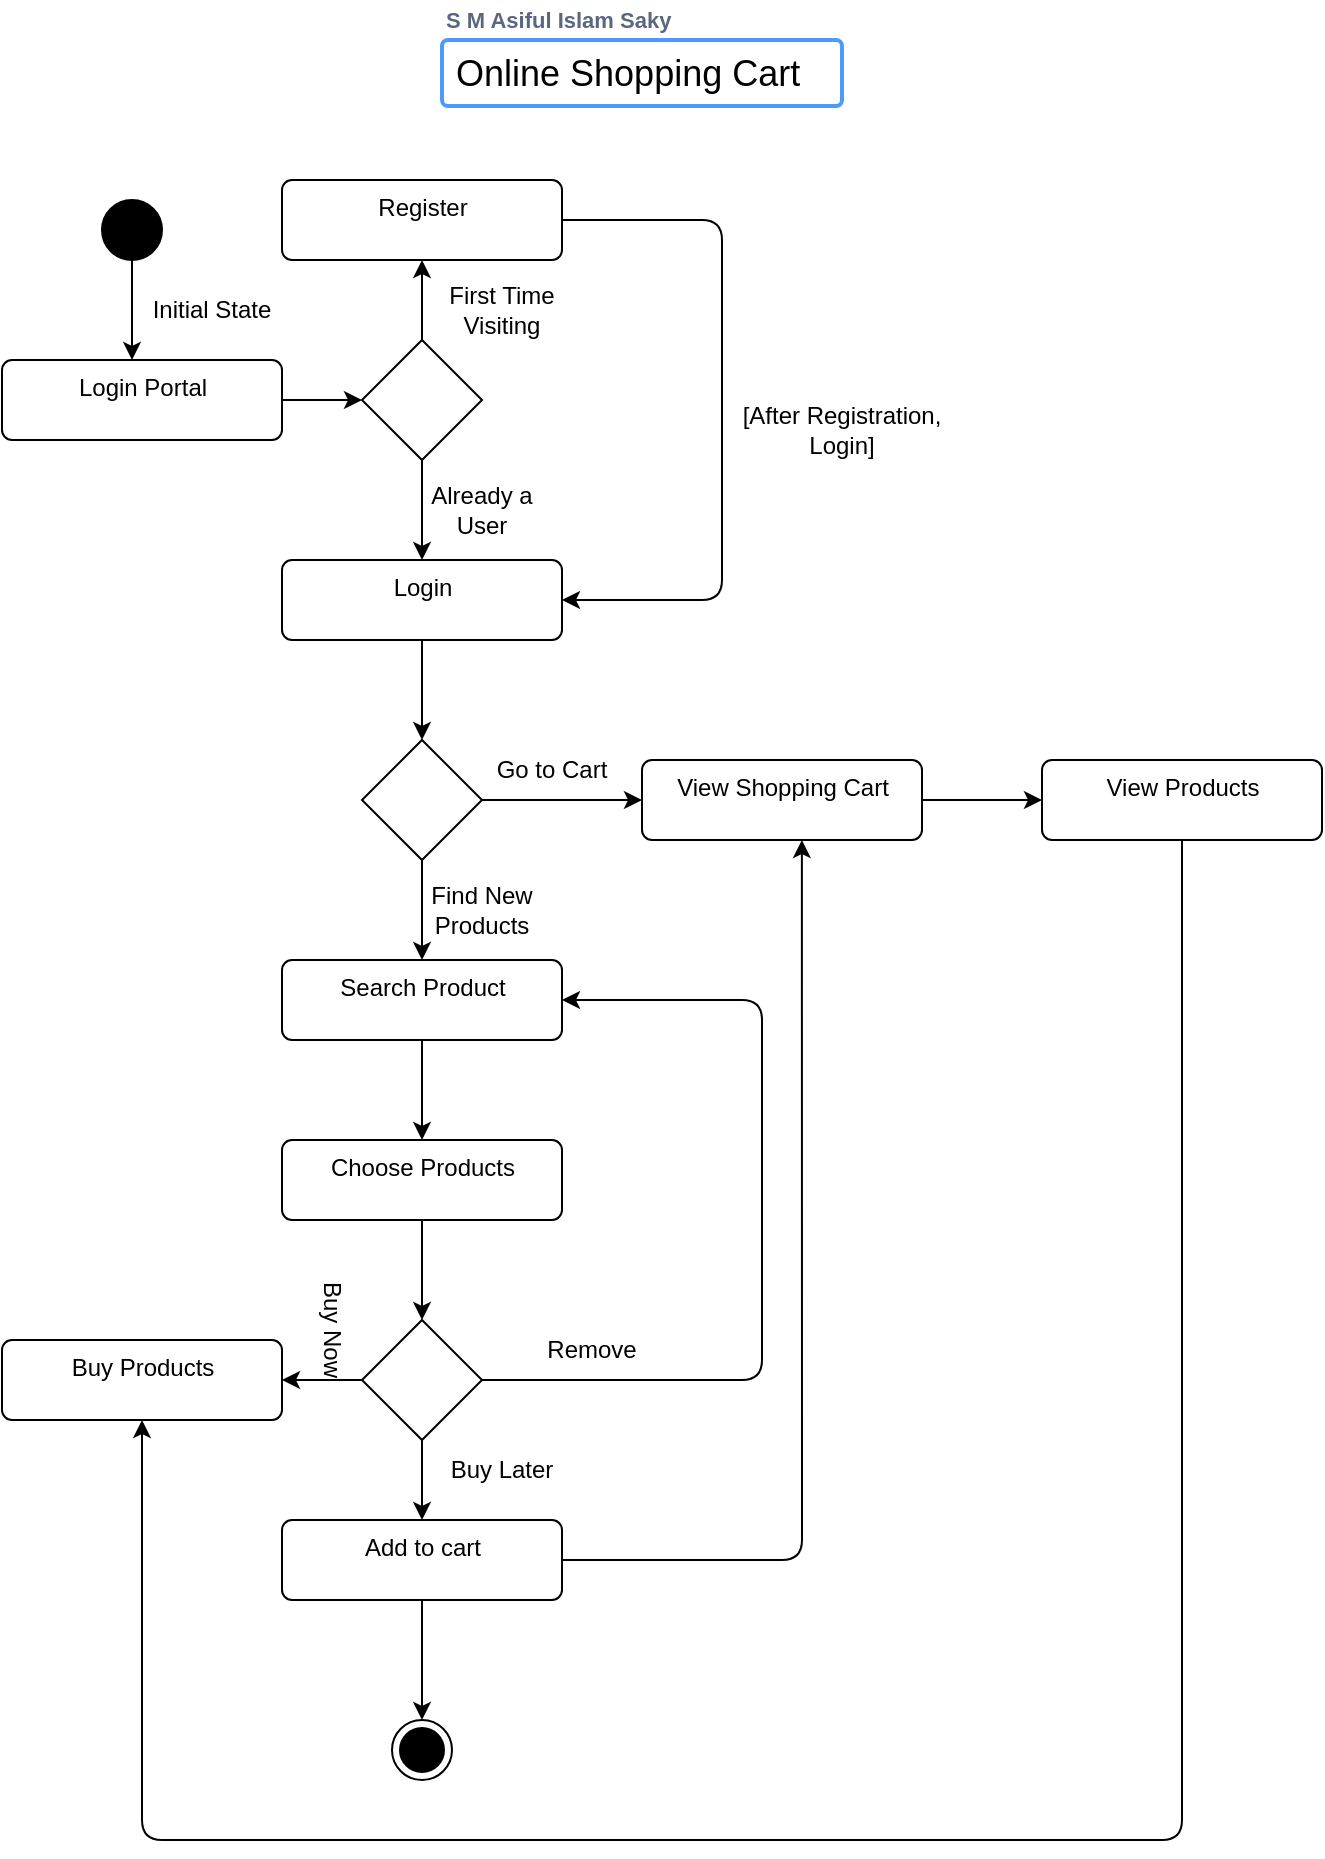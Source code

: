 <mxfile>
    <diagram id="Lti1zSxKC4IH-dEEXK-C" name="Page-1">
        <mxGraphModel dx="1475" dy="880" grid="1" gridSize="10" guides="1" tooltips="1" connect="1" arrows="1" fold="1" page="1" pageScale="1" pageWidth="850" pageHeight="1100" math="0" shadow="0">
            <root>
                <mxCell id="0"/>
                <mxCell id="1" parent="0"/>
                <mxCell id="34" style="edgeStyle=none;html=1;exitX=0.5;exitY=0;exitDx=0;exitDy=0;entryX=0.5;entryY=1;entryDx=0;entryDy=0;" edge="1" parent="1" source="4" target="13">
                    <mxGeometry relative="1" as="geometry"/>
                </mxCell>
                <mxCell id="35" style="edgeStyle=none;html=1;exitX=0.5;exitY=1;exitDx=0;exitDy=0;entryX=0.5;entryY=0;entryDx=0;entryDy=0;" edge="1" parent="1" source="4" target="12">
                    <mxGeometry relative="1" as="geometry"/>
                </mxCell>
                <mxCell id="4" value="" style="rhombus;" parent="1" vertex="1">
                    <mxGeometry x="260" y="170" width="60" height="60" as="geometry"/>
                </mxCell>
                <mxCell id="43" style="edgeStyle=none;html=1;exitX=0.5;exitY=1;exitDx=0;exitDy=0;" edge="1" parent="1" source="7">
                    <mxGeometry relative="1" as="geometry">
                        <mxPoint x="290" y="570" as="targetPoint"/>
                    </mxGeometry>
                </mxCell>
                <mxCell id="7" value="Search Product" style="html=1;align=center;verticalAlign=top;rounded=1;absoluteArcSize=1;arcSize=10;dashed=0;" parent="1" vertex="1">
                    <mxGeometry x="220" y="480" width="140" height="40" as="geometry"/>
                </mxCell>
                <mxCell id="45" style="edgeStyle=none;html=1;exitX=0.5;exitY=1;exitDx=0;exitDy=0;entryX=0.5;entryY=0;entryDx=0;entryDy=0;" edge="1" parent="1" source="8" target="16">
                    <mxGeometry relative="1" as="geometry"/>
                </mxCell>
                <mxCell id="50" style="edgeStyle=none;html=1;exitX=1;exitY=0.5;exitDx=0;exitDy=0;entryX=0.571;entryY=1;entryDx=0;entryDy=0;entryPerimeter=0;" edge="1" parent="1" source="8" target="10">
                    <mxGeometry relative="1" as="geometry">
                        <mxPoint x="510" y="430" as="targetPoint"/>
                        <Array as="points">
                            <mxPoint x="480" y="780"/>
                        </Array>
                    </mxGeometry>
                </mxCell>
                <mxCell id="8" value="Add to cart" style="html=1;align=center;verticalAlign=top;rounded=1;absoluteArcSize=1;arcSize=10;dashed=0;" parent="1" vertex="1">
                    <mxGeometry x="220" y="760" width="140" height="40" as="geometry"/>
                </mxCell>
                <mxCell id="44" style="edgeStyle=none;html=1;exitX=0.5;exitY=1;exitDx=0;exitDy=0;entryX=0.5;entryY=0;entryDx=0;entryDy=0;" edge="1" parent="1" source="9" target="42">
                    <mxGeometry relative="1" as="geometry"/>
                </mxCell>
                <mxCell id="9" value="Choose Products" style="html=1;align=center;verticalAlign=top;rounded=1;absoluteArcSize=1;arcSize=10;dashed=0;" parent="1" vertex="1">
                    <mxGeometry x="220" y="570" width="140" height="40" as="geometry"/>
                </mxCell>
                <mxCell id="41" style="edgeStyle=none;html=1;exitX=1;exitY=0.5;exitDx=0;exitDy=0;entryX=0;entryY=0.5;entryDx=0;entryDy=0;" edge="1" parent="1" source="10" target="11">
                    <mxGeometry relative="1" as="geometry"/>
                </mxCell>
                <mxCell id="10" value="View Shopping Cart" style="html=1;align=center;verticalAlign=top;rounded=1;absoluteArcSize=1;arcSize=10;dashed=0;" parent="1" vertex="1">
                    <mxGeometry x="400" y="380" width="140" height="40" as="geometry"/>
                </mxCell>
                <mxCell id="58" style="edgeStyle=none;html=1;exitX=0.5;exitY=1;exitDx=0;exitDy=0;entryX=0.5;entryY=1;entryDx=0;entryDy=0;" edge="1" parent="1" source="11" target="48">
                    <mxGeometry relative="1" as="geometry">
                        <mxPoint x="150" y="720" as="targetPoint"/>
                        <Array as="points">
                            <mxPoint x="670" y="920"/>
                            <mxPoint x="150" y="920"/>
                        </Array>
                    </mxGeometry>
                </mxCell>
                <mxCell id="11" value="View Products" style="html=1;align=center;verticalAlign=top;rounded=1;absoluteArcSize=1;arcSize=10;dashed=0;" parent="1" vertex="1">
                    <mxGeometry x="600" y="380" width="140" height="40" as="geometry"/>
                </mxCell>
                <mxCell id="38" style="edgeStyle=none;html=1;exitX=0.5;exitY=1;exitDx=0;exitDy=0;" edge="1" parent="1" source="12" target="37">
                    <mxGeometry relative="1" as="geometry"/>
                </mxCell>
                <mxCell id="12" value="Login" style="html=1;align=center;verticalAlign=top;rounded=1;absoluteArcSize=1;arcSize=10;dashed=0;" parent="1" vertex="1">
                    <mxGeometry x="220" y="280" width="140" height="40" as="geometry"/>
                </mxCell>
                <mxCell id="36" style="edgeStyle=none;html=1;exitX=1;exitY=0.5;exitDx=0;exitDy=0;entryX=1;entryY=0.5;entryDx=0;entryDy=0;" edge="1" parent="1" source="13" target="12">
                    <mxGeometry relative="1" as="geometry">
                        <Array as="points">
                            <mxPoint x="440" y="110"/>
                            <mxPoint x="440" y="300"/>
                        </Array>
                    </mxGeometry>
                </mxCell>
                <mxCell id="13" value="Register" style="html=1;align=center;verticalAlign=top;rounded=1;absoluteArcSize=1;arcSize=10;dashed=0;" parent="1" vertex="1">
                    <mxGeometry x="220" y="90" width="140" height="40" as="geometry"/>
                </mxCell>
                <mxCell id="33" style="edgeStyle=none;html=1;exitX=1;exitY=0.5;exitDx=0;exitDy=0;entryX=0;entryY=0.5;entryDx=0;entryDy=0;" edge="1" parent="1" source="14" target="4">
                    <mxGeometry relative="1" as="geometry"/>
                </mxCell>
                <mxCell id="14" value="Login Portal" style="html=1;align=center;verticalAlign=top;rounded=1;absoluteArcSize=1;arcSize=10;dashed=0;" parent="1" vertex="1">
                    <mxGeometry x="80" y="180" width="140" height="40" as="geometry"/>
                </mxCell>
                <mxCell id="15" value="" style="ellipse;fillColor=strokeColor;" parent="1" vertex="1">
                    <mxGeometry x="130" y="100" width="30" height="30" as="geometry"/>
                </mxCell>
                <mxCell id="16" value="" style="ellipse;html=1;shape=endState;fillColor=strokeColor;" parent="1" vertex="1">
                    <mxGeometry x="275" y="860" width="30" height="30" as="geometry"/>
                </mxCell>
                <mxCell id="23" value="" style="endArrow=classic;html=1;exitX=0.5;exitY=1;exitDx=0;exitDy=0;" parent="1" edge="1" source="15">
                    <mxGeometry width="50" height="50" relative="1" as="geometry">
                        <mxPoint x="140" y="170" as="sourcePoint"/>
                        <mxPoint x="145" y="180" as="targetPoint"/>
                    </mxGeometry>
                </mxCell>
                <mxCell id="39" style="edgeStyle=none;html=1;exitX=0.5;exitY=1;exitDx=0;exitDy=0;entryX=0.5;entryY=0;entryDx=0;entryDy=0;" edge="1" parent="1" source="37" target="7">
                    <mxGeometry relative="1" as="geometry"/>
                </mxCell>
                <mxCell id="40" style="edgeStyle=none;html=1;exitX=1;exitY=0.5;exitDx=0;exitDy=0;entryX=0;entryY=0.5;entryDx=0;entryDy=0;" edge="1" parent="1" source="37" target="10">
                    <mxGeometry relative="1" as="geometry"/>
                </mxCell>
                <mxCell id="37" value="" style="rhombus;" vertex="1" parent="1">
                    <mxGeometry x="260" y="370" width="60" height="60" as="geometry"/>
                </mxCell>
                <mxCell id="46" style="edgeStyle=none;html=1;exitX=1;exitY=0.5;exitDx=0;exitDy=0;entryX=1;entryY=0.5;entryDx=0;entryDy=0;" edge="1" parent="1" source="42" target="7">
                    <mxGeometry relative="1" as="geometry">
                        <mxPoint x="450" y="450" as="targetPoint"/>
                        <Array as="points">
                            <mxPoint x="460" y="690"/>
                            <mxPoint x="460" y="500"/>
                        </Array>
                    </mxGeometry>
                </mxCell>
                <mxCell id="47" style="edgeStyle=none;html=1;exitX=0.5;exitY=1;exitDx=0;exitDy=0;entryX=0.5;entryY=0;entryDx=0;entryDy=0;" edge="1" parent="1" source="42" target="8">
                    <mxGeometry relative="1" as="geometry"/>
                </mxCell>
                <mxCell id="49" style="edgeStyle=none;html=1;exitX=0;exitY=0.5;exitDx=0;exitDy=0;entryX=1;entryY=0.5;entryDx=0;entryDy=0;" edge="1" parent="1" source="42" target="48">
                    <mxGeometry relative="1" as="geometry"/>
                </mxCell>
                <mxCell id="42" value="" style="rhombus;" vertex="1" parent="1">
                    <mxGeometry x="260" y="660" width="60" height="60" as="geometry"/>
                </mxCell>
                <mxCell id="48" value="Buy Products" style="html=1;align=center;verticalAlign=top;rounded=1;absoluteArcSize=1;arcSize=10;dashed=0;" vertex="1" parent="1">
                    <mxGeometry x="80" y="670" width="140" height="40" as="geometry"/>
                </mxCell>
                <mxCell id="51" value="Already a User" style="text;html=1;strokeColor=none;fillColor=none;align=center;verticalAlign=middle;whiteSpace=wrap;rounded=0;" vertex="1" parent="1">
                    <mxGeometry x="290" y="240" width="60" height="30" as="geometry"/>
                </mxCell>
                <mxCell id="52" value="First Time Visiting" style="text;html=1;strokeColor=none;fillColor=none;align=center;verticalAlign=middle;whiteSpace=wrap;rounded=0;" vertex="1" parent="1">
                    <mxGeometry x="300" y="140" width="60" height="30" as="geometry"/>
                </mxCell>
                <mxCell id="54" value="[After Registration, Login]" style="text;html=1;strokeColor=none;fillColor=none;align=center;verticalAlign=middle;whiteSpace=wrap;rounded=0;" vertex="1" parent="1">
                    <mxGeometry x="440" y="200" width="120" height="30" as="geometry"/>
                </mxCell>
                <mxCell id="55" value="Initial State" style="text;html=1;strokeColor=none;fillColor=none;align=center;verticalAlign=middle;whiteSpace=wrap;rounded=0;" vertex="1" parent="1">
                    <mxGeometry x="140" y="140" width="90" height="30" as="geometry"/>
                </mxCell>
                <mxCell id="56" value="Go to Cart" style="text;html=1;strokeColor=none;fillColor=none;align=center;verticalAlign=middle;whiteSpace=wrap;rounded=0;" vertex="1" parent="1">
                    <mxGeometry x="310" y="370" width="90" height="30" as="geometry"/>
                </mxCell>
                <mxCell id="57" value="Find New Products" style="text;html=1;strokeColor=none;fillColor=none;align=center;verticalAlign=middle;whiteSpace=wrap;rounded=0;" vertex="1" parent="1">
                    <mxGeometry x="275" y="440" width="90" height="30" as="geometry"/>
                </mxCell>
                <mxCell id="59" value="Remove" style="text;html=1;strokeColor=none;fillColor=none;align=center;verticalAlign=middle;whiteSpace=wrap;rounded=0;" vertex="1" parent="1">
                    <mxGeometry x="330" y="660" width="90" height="30" as="geometry"/>
                </mxCell>
                <mxCell id="60" value="Buy Later" style="text;html=1;strokeColor=none;fillColor=none;align=center;verticalAlign=middle;whiteSpace=wrap;rounded=0;" vertex="1" parent="1">
                    <mxGeometry x="285" y="720" width="90" height="30" as="geometry"/>
                </mxCell>
                <mxCell id="61" value="Buy Now" style="text;html=1;strokeColor=none;fillColor=none;align=center;verticalAlign=middle;whiteSpace=wrap;rounded=0;rotation=90;" vertex="1" parent="1">
                    <mxGeometry x="200" y="650" width="90" height="30" as="geometry"/>
                </mxCell>
                <mxCell id="62" value="S M Asiful Islam Saky" style="fillColor=none;strokeColor=none;html=1;fontSize=11;fontStyle=0;align=left;fontColor=#596780;fontStyle=1;fontSize=11" vertex="1" parent="1">
                    <mxGeometry x="300" width="240" height="20" as="geometry"/>
                </mxCell>
                <mxCell id="63" value="&lt;font style=&quot;font-size: 18px;&quot;&gt;Online Shopping Cart&lt;/font&gt;" style="rounded=1;arcSize=9;align=left;spacingLeft=5;strokeColor=#4C9AFF;html=1;strokeWidth=2;fontSize=12" vertex="1" parent="1">
                    <mxGeometry x="300" y="20" width="200" height="33" as="geometry"/>
                </mxCell>
            </root>
        </mxGraphModel>
    </diagram>
</mxfile>